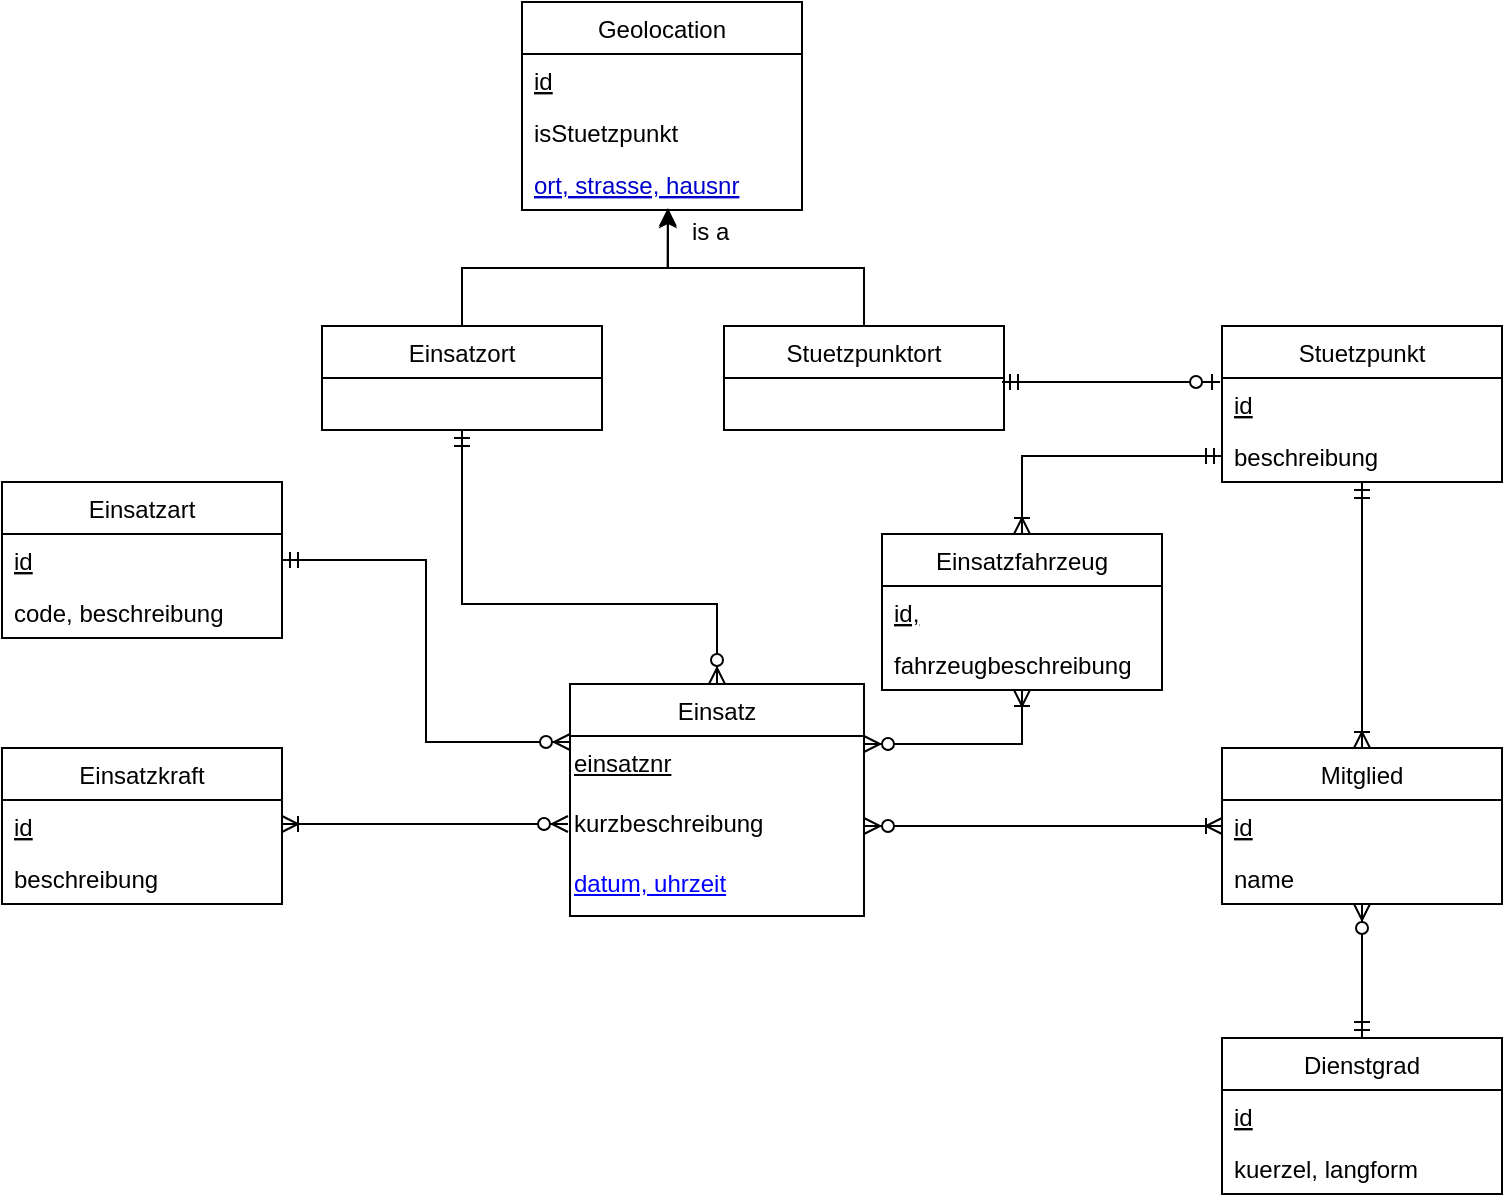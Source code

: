 <mxfile version="12.0.0" type="onedrive" pages="1"><diagram id="ilDH12kev3po-EJ1P2Dv" name="Page-1"><mxGraphModel dx="868" dy="1651" grid="1" gridSize="10" guides="1" tooltips="1" connect="1" arrows="1" fold="1" page="1" pageScale="1" pageWidth="827" pageHeight="1169" background="none" math="0" shadow="0"><root><mxCell id="0"/><mxCell id="1" parent="0"/><mxCell id="NxMTD8spt1croDc4uykK-55" style="edgeStyle=orthogonalEdgeStyle;rounded=0;orthogonalLoop=1;jettySize=auto;html=1;startArrow=ERoneToMany;startFill=0;endArrow=ERzeroToMany;endFill=1;" parent="1" source="NxMTD8spt1croDc4uykK-10" target="NxMTD8spt1croDc4uykK-18" edge="1"><mxGeometry relative="1" as="geometry"><Array as="points"><mxPoint x="570" y="240"/></Array><mxPoint x="500" y="244" as="targetPoint"/></mxGeometry></mxCell><mxCell id="DhVdAXCZiSvHxWJTMW8I-8" style="edgeStyle=orthogonalEdgeStyle;rounded=0;orthogonalLoop=1;jettySize=auto;html=1;exitX=0.5;exitY=0;exitDx=0;exitDy=0;entryX=0;entryY=0.5;entryDx=0;entryDy=0;startArrow=ERoneToMany;startFill=0;sourcePerimeterSpacing=5;endArrow=ERmandOne;endFill=0;targetPerimeterSpacing=5;strokeColor=#000000;" parent="1" source="NxMTD8spt1croDc4uykK-10" target="NxMTD8spt1croDc4uykK-64" edge="1"><mxGeometry relative="1" as="geometry"/></mxCell><mxCell id="NxMTD8spt1croDc4uykK-10" value="Einsatzfahrzeug" style="swimlane;fontStyle=0;childLayout=stackLayout;horizontal=1;startSize=26;fillColor=none;horizontalStack=0;resizeParent=1;resizeParentMax=0;resizeLast=0;collapsible=1;marginBottom=0;" parent="1" vertex="1"><mxGeometry x="500" y="135" width="140" height="78" as="geometry"/></mxCell><mxCell id="NxMTD8spt1croDc4uykK-13" value="id," style="text;strokeColor=none;fillColor=none;align=left;verticalAlign=top;spacingLeft=4;spacingRight=4;overflow=hidden;rotatable=0;points=[[0,0.5],[1,0.5]];portConstraint=eastwest;fontStyle=4" parent="NxMTD8spt1croDc4uykK-10" vertex="1"><mxGeometry y="26" width="140" height="26" as="geometry"/></mxCell><mxCell id="NxMTD8spt1croDc4uykK-63" value="fahrzeugbeschreibung" style="text;strokeColor=none;fillColor=none;align=left;verticalAlign=top;spacingLeft=4;spacingRight=4;overflow=hidden;rotatable=0;points=[[0,0.5],[1,0.5]];portConstraint=eastwest;" parent="NxMTD8spt1croDc4uykK-10" vertex="1"><mxGeometry y="52" width="140" height="26" as="geometry"/></mxCell><mxCell id="NxMTD8spt1croDc4uykK-14" value="Stuetzpunkt" style="swimlane;fontStyle=0;childLayout=stackLayout;horizontal=1;startSize=26;fillColor=none;horizontalStack=0;resizeParent=1;resizeParentMax=0;resizeLast=0;collapsible=1;marginBottom=0;" parent="1" vertex="1"><mxGeometry x="670" y="31" width="140" height="78" as="geometry"/></mxCell><mxCell id="NxMTD8spt1croDc4uykK-15" value="id" style="text;strokeColor=none;fillColor=none;align=left;verticalAlign=top;spacingLeft=4;spacingRight=4;overflow=hidden;rotatable=0;points=[[0,0.5],[1,0.5]];portConstraint=eastwest;fontStyle=4" parent="NxMTD8spt1croDc4uykK-14" vertex="1"><mxGeometry y="26" width="140" height="26" as="geometry"/></mxCell><mxCell id="NxMTD8spt1croDc4uykK-64" value="beschreibung" style="text;strokeColor=none;fillColor=none;align=left;verticalAlign=top;spacingLeft=4;spacingRight=4;overflow=hidden;rotatable=0;points=[[0,0.5],[1,0.5]];portConstraint=eastwest;" parent="NxMTD8spt1croDc4uykK-14" vertex="1"><mxGeometry y="52" width="140" height="26" as="geometry"/></mxCell><mxCell id="NxMTD8spt1croDc4uykK-18" value="Einsatz" style="swimlane;fontStyle=0;childLayout=stackLayout;horizontal=1;startSize=26;fillColor=none;horizontalStack=0;resizeParent=1;resizeParentMax=0;resizeLast=0;collapsible=1;marginBottom=0;" parent="1" vertex="1"><mxGeometry x="344" y="210" width="147" height="116" as="geometry"/></mxCell><mxCell id="ot_nPUjUUw6IYXXe0TUH-1" value="&lt;u&gt;einsatznr&lt;/u&gt;" style="text;html=1;" parent="NxMTD8spt1croDc4uykK-18" vertex="1"><mxGeometry y="26" width="147" height="30" as="geometry"/></mxCell><mxCell id="ot_nPUjUUw6IYXXe0TUH-2" value="kurzbeschreibung" style="text;html=1;" parent="NxMTD8spt1croDc4uykK-18" vertex="1"><mxGeometry y="56" width="147" height="30" as="geometry"/></mxCell><mxCell id="ot_nPUjUUw6IYXXe0TUH-4" value="&lt;font color=&quot;#0000FF&quot;&gt;&lt;u&gt;datum, uhrzeit&lt;/u&gt;&lt;/font&gt;" style="text;html=1;" parent="NxMTD8spt1croDc4uykK-18" vertex="1"><mxGeometry y="86" width="147" height="30" as="geometry"/></mxCell><mxCell id="NxMTD8spt1croDc4uykK-50" style="edgeStyle=orthogonalEdgeStyle;rounded=0;orthogonalLoop=1;jettySize=auto;html=1;endArrow=ERzeroToMany;endFill=1;startArrow=ERmandOne;startFill=0;entryX=0.5;entryY=0;entryDx=0;entryDy=0;exitX=0.5;exitY=1;exitDx=0;exitDy=0;" parent="1" source="0QjWy4FKVJac37YNp-Wn-2" target="NxMTD8spt1croDc4uykK-18" edge="1"><mxGeometry relative="1" as="geometry"><Array as="points"><mxPoint x="290" y="170"/><mxPoint x="418" y="170"/></Array><mxPoint x="417" y="200" as="targetPoint"/><mxPoint x="290" y="104" as="sourcePoint"/></mxGeometry></mxCell><mxCell id="NxMTD8spt1croDc4uykK-51" style="rounded=0;orthogonalLoop=1;jettySize=auto;html=1;entryX=-0.007;entryY=0.077;entryDx=0;entryDy=0;entryPerimeter=0;startArrow=ERmandOne;startFill=0;endArrow=ERzeroToOne;endFill=1;edgeStyle=orthogonalEdgeStyle;" parent="1" target="NxMTD8spt1croDc4uykK-15" edge="1"><mxGeometry relative="1" as="geometry"><mxPoint x="560" y="59" as="sourcePoint"/><Array as="points"><mxPoint x="560" y="59"/></Array></mxGeometry></mxCell><mxCell id="NxMTD8spt1croDc4uykK-22" value="Geolocation" style="swimlane;fontStyle=0;childLayout=stackLayout;horizontal=1;startSize=26;fillColor=none;horizontalStack=0;resizeParent=1;resizeParentMax=0;resizeLast=0;collapsible=1;marginBottom=0;" parent="1" vertex="1"><mxGeometry x="320" y="-131" width="140" height="104" as="geometry"/></mxCell><mxCell id="NxMTD8spt1croDc4uykK-23" value="id&#10;" style="text;strokeColor=none;fillColor=none;align=left;verticalAlign=top;spacingLeft=4;spacingRight=4;overflow=hidden;rotatable=0;points=[[0,0.5],[1,0.5]];portConstraint=eastwest;fontStyle=4" parent="NxMTD8spt1croDc4uykK-22" vertex="1"><mxGeometry y="26" width="140" height="26" as="geometry"/></mxCell><mxCell id="ot_nPUjUUw6IYXXe0TUH-7" value="isStuetzpunkt" style="text;strokeColor=none;fillColor=none;align=left;verticalAlign=top;spacingLeft=4;spacingRight=4;overflow=hidden;rotatable=0;points=[[0,0.5],[1,0.5]];portConstraint=eastwest;fontStyle=0" parent="NxMTD8spt1croDc4uykK-22" vertex="1"><mxGeometry y="52" width="140" height="26" as="geometry"/></mxCell><mxCell id="NxMTD8spt1croDc4uykK-34" value="ort, strasse, hausnr" style="text;strokeColor=none;fillColor=none;align=left;verticalAlign=top;spacingLeft=4;spacingRight=4;overflow=hidden;rotatable=0;points=[[0,0.5],[1,0.5]];portConstraint=eastwest;fontColor=#0000CC;fontStyle=4" parent="NxMTD8spt1croDc4uykK-22" vertex="1"><mxGeometry y="78" width="140" height="26" as="geometry"/></mxCell><mxCell id="NxMTD8spt1croDc4uykK-56" style="edgeStyle=orthogonalEdgeStyle;rounded=0;orthogonalLoop=1;jettySize=auto;html=1;startArrow=ERoneToMany;startFill=0;endArrow=ERzeroToMany;endFill=1;" parent="1" source="NxMTD8spt1croDc4uykK-26" edge="1"><mxGeometry relative="1" as="geometry"><mxPoint x="343" y="280" as="targetPoint"/><Array as="points"><mxPoint x="343" y="280"/></Array></mxGeometry></mxCell><mxCell id="NxMTD8spt1croDc4uykK-26" value="Einsatzkraft" style="swimlane;fontStyle=0;childLayout=stackLayout;horizontal=1;startSize=26;fillColor=none;horizontalStack=0;resizeParent=1;resizeParentMax=0;resizeLast=0;collapsible=1;marginBottom=0;" parent="1" vertex="1"><mxGeometry x="60" y="242" width="140" height="78" as="geometry"/></mxCell><mxCell id="NxMTD8spt1croDc4uykK-29" value="id" style="text;strokeColor=none;fillColor=none;align=left;verticalAlign=top;spacingLeft=4;spacingRight=4;overflow=hidden;rotatable=0;points=[[0,0.5],[1,0.5]];portConstraint=eastwest;fontStyle=4" parent="NxMTD8spt1croDc4uykK-26" vertex="1"><mxGeometry y="26" width="140" height="26" as="geometry"/></mxCell><mxCell id="NxMTD8spt1croDc4uykK-62" value="beschreibung" style="text;strokeColor=none;fillColor=none;align=left;verticalAlign=top;spacingLeft=4;spacingRight=4;overflow=hidden;rotatable=0;points=[[0,0.5],[1,0.5]];portConstraint=eastwest;" parent="NxMTD8spt1croDc4uykK-26" vertex="1"><mxGeometry y="52" width="140" height="26" as="geometry"/></mxCell><mxCell id="NxMTD8spt1croDc4uykK-57" style="edgeStyle=orthogonalEdgeStyle;rounded=0;orthogonalLoop=1;jettySize=auto;html=1;entryX=0;entryY=0.25;entryDx=0;entryDy=0;startArrow=ERmandOne;startFill=0;endArrow=ERzeroToMany;endFill=1;" parent="1" source="NxMTD8spt1croDc4uykK-30" target="NxMTD8spt1croDc4uykK-18" edge="1"><mxGeometry relative="1" as="geometry"/></mxCell><mxCell id="NxMTD8spt1croDc4uykK-30" value="Einsatzart" style="swimlane;fontStyle=0;childLayout=stackLayout;horizontal=1;startSize=26;fillColor=none;horizontalStack=0;resizeParent=1;resizeParentMax=0;resizeLast=0;collapsible=1;marginBottom=0;" parent="1" vertex="1"><mxGeometry x="60" y="109" width="140" height="78" as="geometry"/></mxCell><mxCell id="NxMTD8spt1croDc4uykK-33" value="id" style="text;strokeColor=none;fillColor=none;align=left;verticalAlign=top;spacingLeft=4;spacingRight=4;overflow=hidden;rotatable=0;points=[[0,0.5],[1,0.5]];portConstraint=eastwest;fontStyle=4" parent="NxMTD8spt1croDc4uykK-30" vertex="1"><mxGeometry y="26" width="140" height="26" as="geometry"/></mxCell><mxCell id="NxMTD8spt1croDc4uykK-61" value="code, beschreibung" style="text;strokeColor=none;fillColor=none;align=left;verticalAlign=top;spacingLeft=4;spacingRight=4;overflow=hidden;rotatable=0;points=[[0,0.5],[1,0.5]];portConstraint=eastwest;" parent="NxMTD8spt1croDc4uykK-30" vertex="1"><mxGeometry y="52" width="140" height="26" as="geometry"/></mxCell><mxCell id="NxMTD8spt1croDc4uykK-53" style="edgeStyle=orthogonalEdgeStyle;rounded=0;orthogonalLoop=1;jettySize=auto;html=1;entryX=0.5;entryY=1;entryDx=0;entryDy=0;endArrow=ERmandOne;endFill=0;startArrow=ERoneToMany;startFill=0;" parent="1" source="NxMTD8spt1croDc4uykK-35" target="NxMTD8spt1croDc4uykK-14" edge="1"><mxGeometry relative="1" as="geometry"/></mxCell><mxCell id="NxMTD8spt1croDc4uykK-35" value="Mitglied" style="swimlane;fontStyle=0;childLayout=stackLayout;horizontal=1;startSize=26;fillColor=none;horizontalStack=0;resizeParent=1;resizeParentMax=0;resizeLast=0;collapsible=1;marginBottom=0;" parent="1" vertex="1"><mxGeometry x="670" y="242" width="140" height="78" as="geometry"/></mxCell><mxCell id="NxMTD8spt1croDc4uykK-36" value="id" style="text;strokeColor=none;fillColor=none;align=left;verticalAlign=top;spacingLeft=4;spacingRight=4;overflow=hidden;rotatable=0;points=[[0,0.5],[1,0.5]];portConstraint=eastwest;fontStyle=4" parent="NxMTD8spt1croDc4uykK-35" vertex="1"><mxGeometry y="26" width="140" height="26" as="geometry"/></mxCell><mxCell id="NxMTD8spt1croDc4uykK-65" value="name" style="text;strokeColor=none;fillColor=none;align=left;verticalAlign=top;spacingLeft=4;spacingRight=4;overflow=hidden;rotatable=0;points=[[0,0.5],[1,0.5]];portConstraint=eastwest;" parent="NxMTD8spt1croDc4uykK-35" vertex="1"><mxGeometry y="52" width="140" height="26" as="geometry"/></mxCell><mxCell id="NxMTD8spt1croDc4uykK-54" style="edgeStyle=orthogonalEdgeStyle;rounded=0;orthogonalLoop=1;jettySize=auto;html=1;entryX=0.5;entryY=1;entryDx=0;entryDy=0;startArrow=ERmandOne;startFill=0;endArrow=ERzeroToMany;endFill=1;" parent="1" source="NxMTD8spt1croDc4uykK-39" target="NxMTD8spt1croDc4uykK-35" edge="1"><mxGeometry relative="1" as="geometry"/></mxCell><mxCell id="NxMTD8spt1croDc4uykK-39" value="Dienstgrad" style="swimlane;fontStyle=0;childLayout=stackLayout;horizontal=1;startSize=26;fillColor=none;horizontalStack=0;resizeParent=1;resizeParentMax=0;resizeLast=0;collapsible=1;marginBottom=0;" parent="1" vertex="1"><mxGeometry x="670" y="387" width="140" height="78" as="geometry"/></mxCell><mxCell id="NxMTD8spt1croDc4uykK-40" value="id" style="text;strokeColor=none;fillColor=none;align=left;verticalAlign=top;spacingLeft=4;spacingRight=4;overflow=hidden;rotatable=0;points=[[0,0.5],[1,0.5]];portConstraint=eastwest;fontStyle=4" parent="NxMTD8spt1croDc4uykK-39" vertex="1"><mxGeometry y="26" width="140" height="26" as="geometry"/></mxCell><mxCell id="NxMTD8spt1croDc4uykK-67" value="kuerzel, langform" style="text;strokeColor=none;fillColor=none;align=left;verticalAlign=top;spacingLeft=4;spacingRight=4;overflow=hidden;rotatable=0;points=[[0,0.5],[1,0.5]];portConstraint=eastwest;" parent="NxMTD8spt1croDc4uykK-39" vertex="1"><mxGeometry y="52" width="140" height="26" as="geometry"/></mxCell><mxCell id="DhVdAXCZiSvHxWJTMW8I-7" style="edgeStyle=orthogonalEdgeStyle;rounded=0;orthogonalLoop=1;jettySize=auto;html=1;exitX=0;exitY=0.5;exitDx=0;exitDy=0;entryX=1;entryY=0.5;entryDx=0;entryDy=0;startArrow=ERoneToMany;startFill=0;strokeColor=#000000;endArrow=ERzeroToMany;endFill=1;targetPerimeterSpacing=5;sourcePerimeterSpacing=5;" parent="1" source="NxMTD8spt1croDc4uykK-36" target="ot_nPUjUUw6IYXXe0TUH-2" edge="1"><mxGeometry relative="1" as="geometry"><mxPoint x="491" y="311" as="targetPoint"/></mxGeometry></mxCell><mxCell id="0QjWy4FKVJac37YNp-Wn-13" style="edgeStyle=orthogonalEdgeStyle;rounded=0;orthogonalLoop=1;jettySize=auto;html=1;entryX=0.521;entryY=0.962;entryDx=0;entryDy=0;entryPerimeter=0;" parent="1" source="0QjWy4FKVJac37YNp-Wn-2" target="NxMTD8spt1croDc4uykK-34" edge="1"><mxGeometry relative="1" as="geometry"/></mxCell><mxCell id="0QjWy4FKVJac37YNp-Wn-2" value="Einsatzort" style="swimlane;fontStyle=0;childLayout=stackLayout;horizontal=1;startSize=26;fillColor=none;horizontalStack=0;resizeParent=1;resizeParentMax=0;resizeLast=0;collapsible=1;marginBottom=0;" parent="1" vertex="1"><mxGeometry x="220" y="31" width="140" height="52" as="geometry"/></mxCell><mxCell id="0QjWy4FKVJac37YNp-Wn-12" style="edgeStyle=orthogonalEdgeStyle;rounded=0;orthogonalLoop=1;jettySize=auto;html=1;entryX=0.521;entryY=1;entryDx=0;entryDy=0;entryPerimeter=0;" parent="1" source="0QjWy4FKVJac37YNp-Wn-6" target="NxMTD8spt1croDc4uykK-34" edge="1"><mxGeometry relative="1" as="geometry"/></mxCell><mxCell id="0QjWy4FKVJac37YNp-Wn-6" value="Stuetzpunktort" style="swimlane;fontStyle=0;childLayout=stackLayout;horizontal=1;startSize=26;fillColor=none;horizontalStack=0;resizeParent=1;resizeParentMax=0;resizeLast=0;collapsible=1;marginBottom=0;" parent="1" vertex="1"><mxGeometry x="421" y="31" width="140" height="52" as="geometry"/></mxCell><mxCell id="0QjWy4FKVJac37YNp-Wn-14" value="is a" style="text;html=1;resizable=0;points=[];autosize=1;align=left;verticalAlign=top;spacingTop=-4;" parent="1" vertex="1"><mxGeometry x="403" y="-26" width="30" height="20" as="geometry"/></mxCell></root></mxGraphModel></diagram></mxfile>